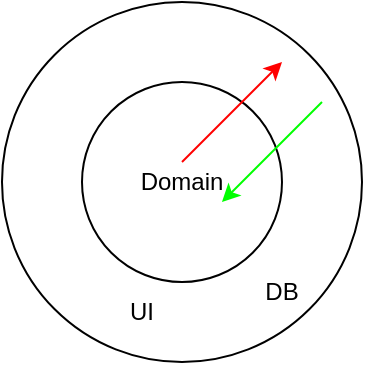 <mxfile version="23.0.2" type="device">
  <diagram name="Page-1" id="HBOL5hkFHuscUMcLIgPW">
    <mxGraphModel dx="956" dy="585" grid="1" gridSize="10" guides="1" tooltips="1" connect="1" arrows="1" fold="1" page="1" pageScale="1" pageWidth="1169" pageHeight="827" math="0" shadow="0">
      <root>
        <mxCell id="0" />
        <mxCell id="1" parent="0" />
        <mxCell id="IOEPYr8WHagoMLOcUYXM-2" value="" style="ellipse;whiteSpace=wrap;html=1;aspect=fixed;" vertex="1" parent="1">
          <mxGeometry x="200" y="190" width="180" height="180" as="geometry" />
        </mxCell>
        <mxCell id="IOEPYr8WHagoMLOcUYXM-1" value="" style="ellipse;whiteSpace=wrap;html=1;aspect=fixed;" vertex="1" parent="1">
          <mxGeometry x="240" y="230" width="100" height="100" as="geometry" />
        </mxCell>
        <mxCell id="IOEPYr8WHagoMLOcUYXM-3" value="" style="endArrow=classic;html=1;rounded=0;strokeColor=#FF0000;" edge="1" parent="1">
          <mxGeometry width="50" height="50" relative="1" as="geometry">
            <mxPoint x="290" y="270" as="sourcePoint" />
            <mxPoint x="340" y="220" as="targetPoint" />
          </mxGeometry>
        </mxCell>
        <mxCell id="IOEPYr8WHagoMLOcUYXM-4" value="" style="endArrow=classic;html=1;rounded=0;strokeColor=#00FF00;" edge="1" parent="1">
          <mxGeometry width="50" height="50" relative="1" as="geometry">
            <mxPoint x="360" y="240" as="sourcePoint" />
            <mxPoint x="310" y="290" as="targetPoint" />
          </mxGeometry>
        </mxCell>
        <mxCell id="IOEPYr8WHagoMLOcUYXM-5" value="Domain" style="text;html=1;strokeColor=none;fillColor=none;align=center;verticalAlign=middle;whiteSpace=wrap;rounded=0;" vertex="1" parent="1">
          <mxGeometry x="260" y="265" width="60" height="30" as="geometry" />
        </mxCell>
        <mxCell id="IOEPYr8WHagoMLOcUYXM-6" value="UI" style="text;html=1;strokeColor=none;fillColor=none;align=center;verticalAlign=middle;whiteSpace=wrap;rounded=0;" vertex="1" parent="1">
          <mxGeometry x="240" y="330" width="60" height="30" as="geometry" />
        </mxCell>
        <mxCell id="IOEPYr8WHagoMLOcUYXM-7" value="DB" style="text;html=1;strokeColor=none;fillColor=none;align=center;verticalAlign=middle;whiteSpace=wrap;rounded=0;" vertex="1" parent="1">
          <mxGeometry x="310" y="320" width="60" height="30" as="geometry" />
        </mxCell>
      </root>
    </mxGraphModel>
  </diagram>
</mxfile>
